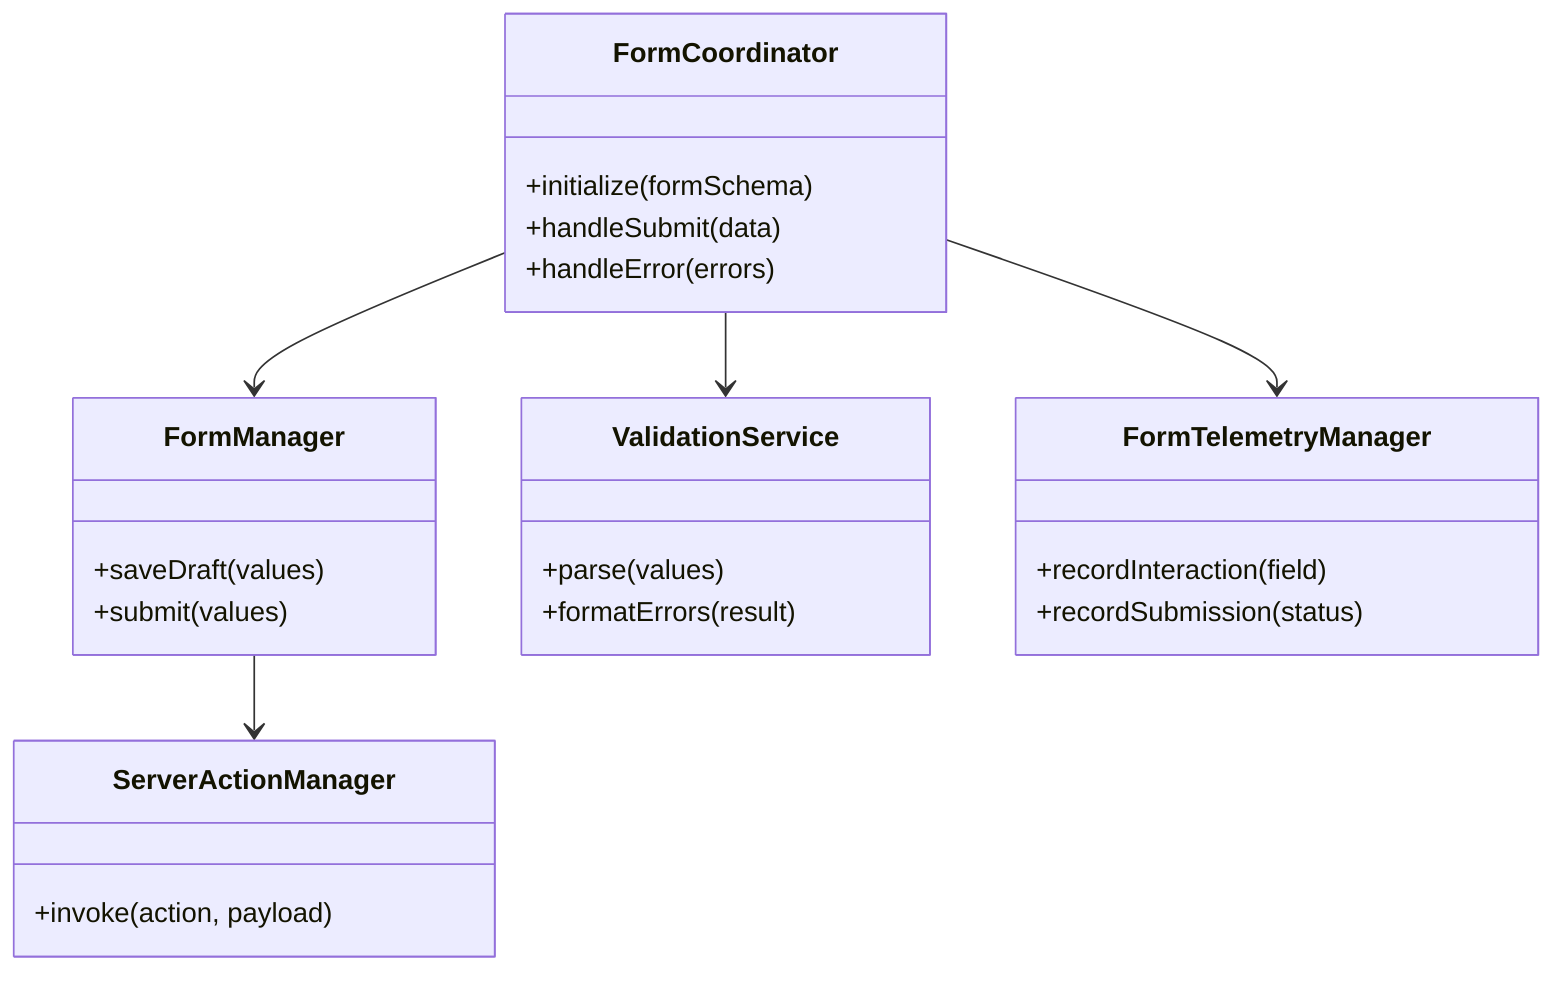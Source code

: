 classDiagram
    class FormCoordinator {
        +initialize(formSchema)
        +handleSubmit(data)
        +handleError(errors)
    }
    class FormManager {
        +saveDraft(values)
        +submit(values)
    }
    class ValidationService {
        +parse(values)
        +formatErrors(result)
    }
    class FormTelemetryManager {
        +recordInteraction(field)
        +recordSubmission(status)
    }
    class ServerActionManager {
        +invoke(action, payload)
    }
    FormCoordinator --> FormManager
    FormCoordinator --> ValidationService
    FormCoordinator --> FormTelemetryManager
    FormManager --> ServerActionManager